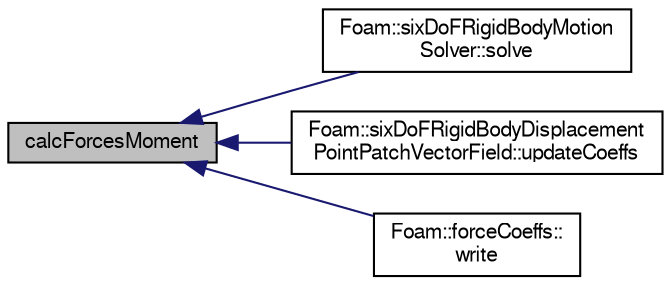 digraph "calcForcesMoment"
{
  bgcolor="transparent";
  edge [fontname="FreeSans",fontsize="10",labelfontname="FreeSans",labelfontsize="10"];
  node [fontname="FreeSans",fontsize="10",shape=record];
  rankdir="LR";
  Node1 [label="calcForcesMoment",height=0.2,width=0.4,color="black", fillcolor="grey75", style="filled" fontcolor="black"];
  Node1 -> Node2 [dir="back",color="midnightblue",fontsize="10",style="solid",fontname="FreeSans"];
  Node2 [label="Foam::sixDoFRigidBodyMotion\lSolver::solve",height=0.2,width=0.4,color="black",URL="$a02263.html#af7d39f0eac0af0ed5785935ac72a1e7d",tooltip="Solve for motion. "];
  Node1 -> Node3 [dir="back",color="midnightblue",fontsize="10",style="solid",fontname="FreeSans"];
  Node3 [label="Foam::sixDoFRigidBodyDisplacement\lPointPatchVectorField::updateCoeffs",height=0.2,width=0.4,color="black",URL="$a02259.html#a7e24eafac629d3733181cd942d4c902f",tooltip="Update the coefficients associated with the patch field. "];
  Node1 -> Node4 [dir="back",color="midnightblue",fontsize="10",style="solid",fontname="FreeSans"];
  Node4 [label="Foam::forceCoeffs::\lwrite",height=0.2,width=0.4,color="black",URL="$a00828.html#aac759501cf6c7895a70eecbef0226ae1",tooltip="Write the forces. "];
}
